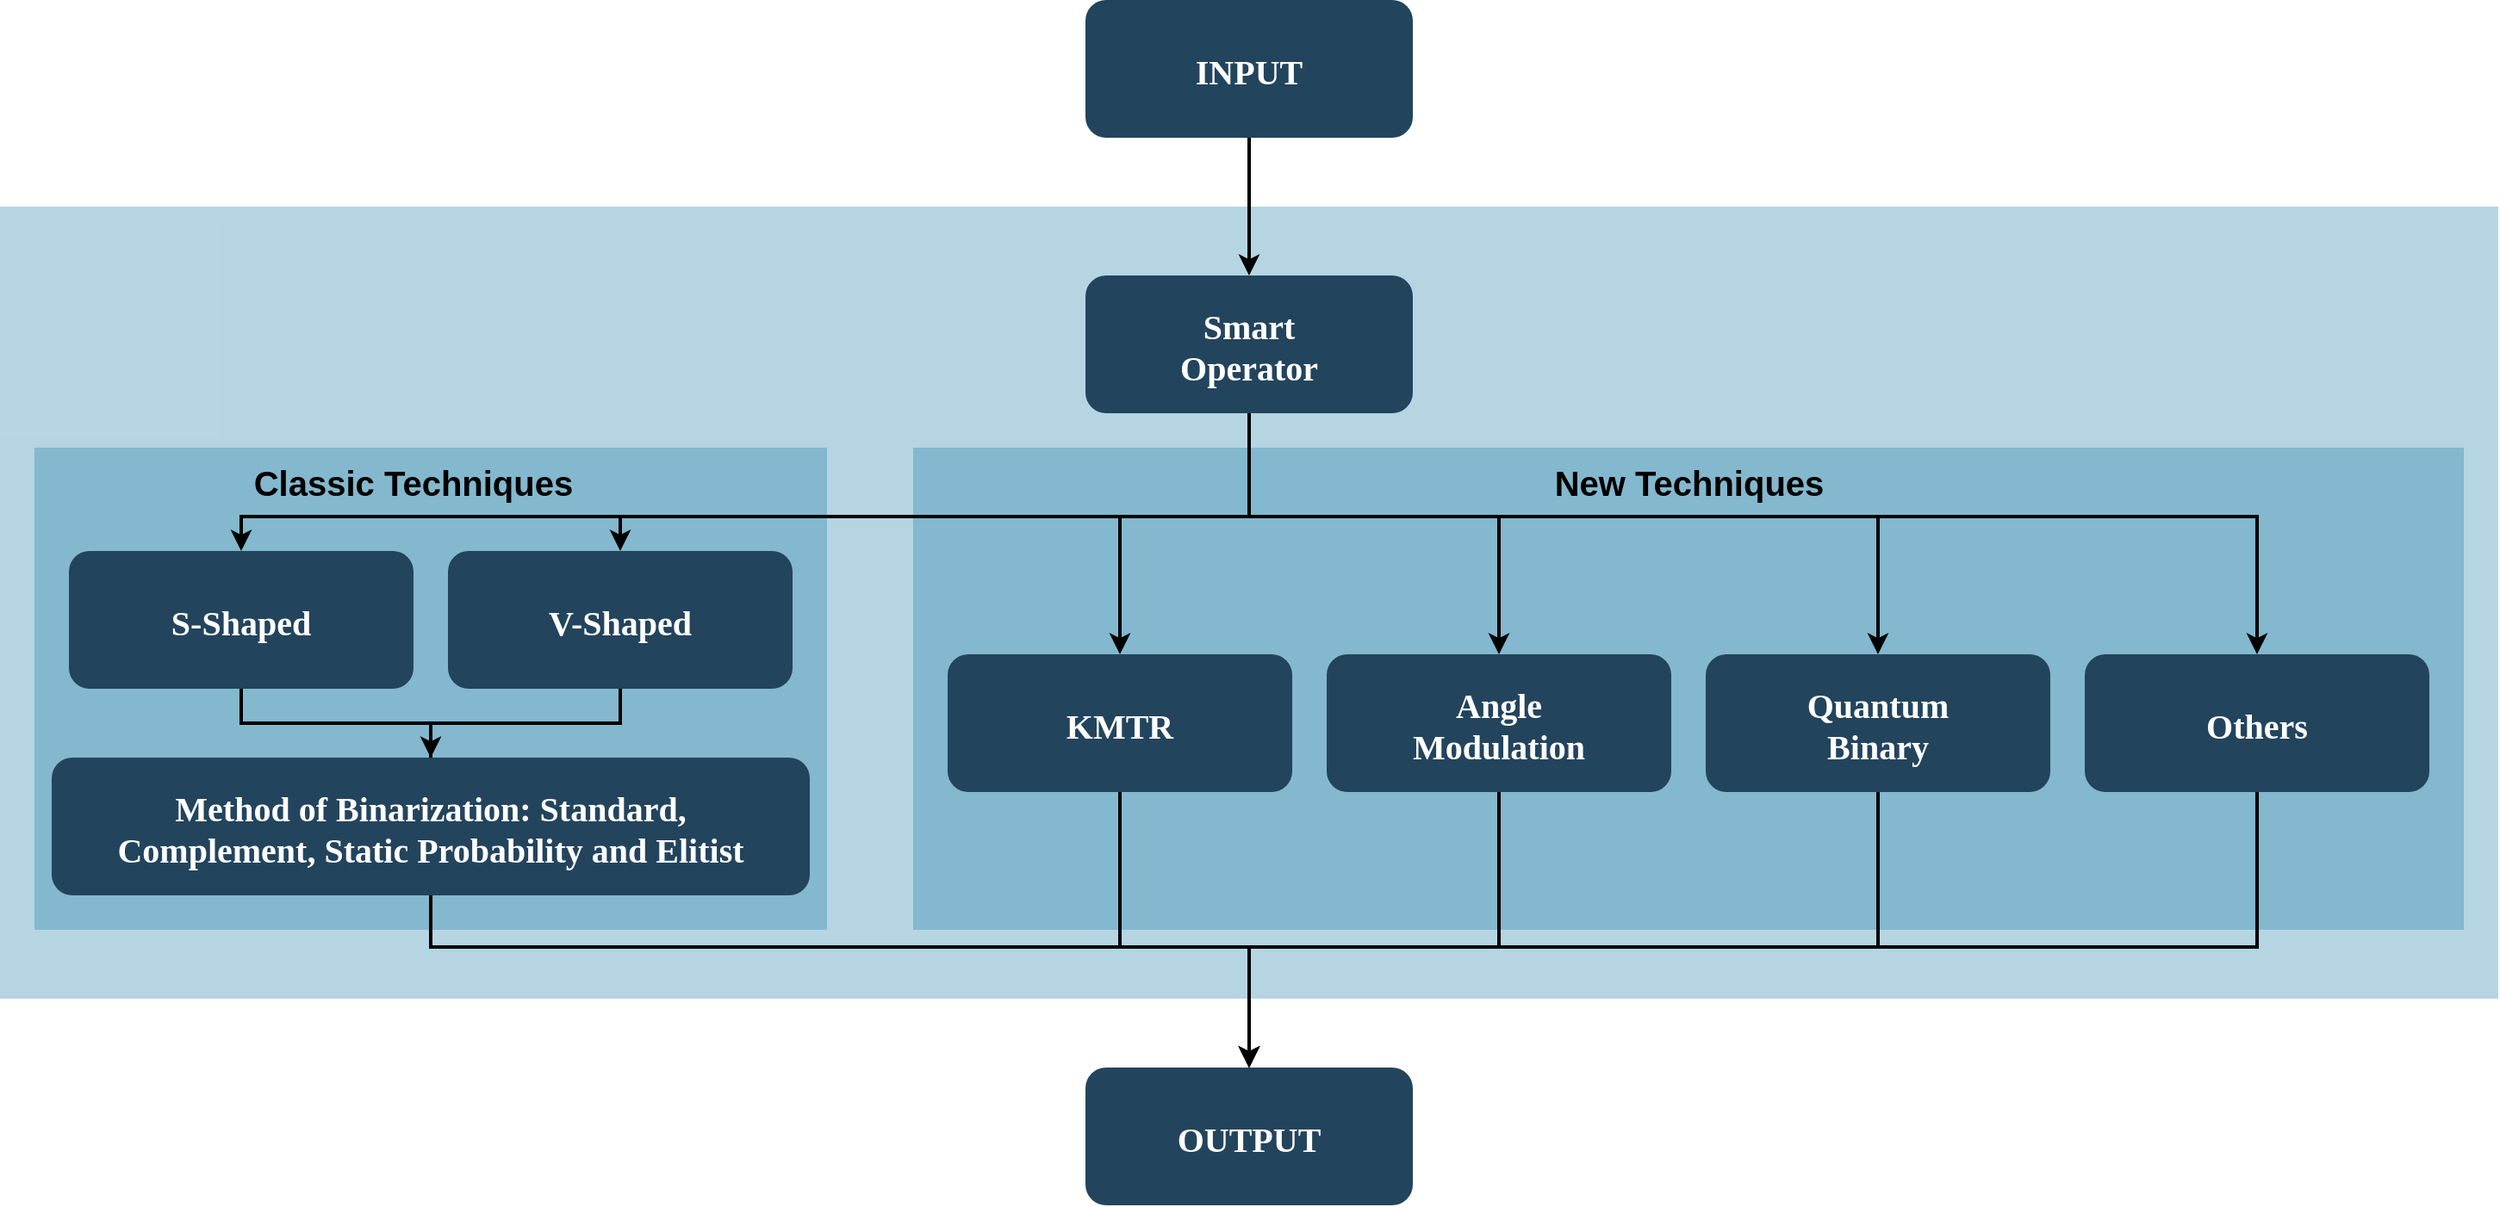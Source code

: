<mxfile version="14.5.3" type="github">
  <diagram name="Page-1" id="2c0d36ab-eaac-3732-788b-9136903baeff">
    <mxGraphModel dx="1422" dy="762" grid="1" gridSize="10" guides="1" tooltips="1" connect="1" arrows="1" fold="1" page="1" pageScale="1.5" pageWidth="1000" pageHeight="500" background="#ffffff" math="0" shadow="0">
      <root>
        <mxCell id="0" />
        <mxCell id="1" parent="0" />
        <mxCell id="wvX458b5Liu1xApsOVez-122" value="" style="group" parent="1" vertex="1" connectable="0">
          <mxGeometry x="25" y="25" width="1450" height="700" as="geometry" />
        </mxCell>
        <mxCell id="122" value="" style="fillColor=#10739E;strokeColor=none;opacity=30;" parent="wvX458b5Liu1xApsOVez-122" vertex="1">
          <mxGeometry y="120" width="1450" height="460" as="geometry" />
        </mxCell>
        <mxCell id="c1DR4I_trHWYi7E3A0Q3-134" value="" style="fillColor=#10739E;strokeColor=none;opacity=30;" parent="wvX458b5Liu1xApsOVez-122" vertex="1">
          <mxGeometry x="530" y="260" width="900" height="280" as="geometry" />
        </mxCell>
        <mxCell id="c1DR4I_trHWYi7E3A0Q3-132" value="" style="fillColor=#10739E;strokeColor=none;opacity=30;" parent="wvX458b5Liu1xApsOVez-122" vertex="1">
          <mxGeometry x="20" y="260" width="460" height="280" as="geometry" />
        </mxCell>
        <mxCell id="2" value="Smart &#xa;Operator" style="rounded=1;fillColor=#23445D;gradientColor=none;strokeColor=none;fontColor=#FFFFFF;fontStyle=1;fontFamily=Tahoma;fontSize=20;" parent="wvX458b5Liu1xApsOVez-122" vertex="1">
          <mxGeometry x="630" y="160" width="190" height="80" as="geometry" />
        </mxCell>
        <mxCell id="4" value="Others" style="rounded=1;fillColor=#23445D;gradientColor=none;strokeColor=none;fontColor=#FFFFFF;fontStyle=1;fontFamily=Tahoma;fontSize=20;" parent="wvX458b5Liu1xApsOVez-122" vertex="1">
          <mxGeometry x="1210" y="380" width="200" height="80" as="geometry" />
        </mxCell>
        <mxCell id="9" value="" style="edgeStyle=elbowEdgeStyle;elbow=vertical;strokeWidth=2;rounded=0" parent="wvX458b5Liu1xApsOVez-122" source="2" target="4" edge="1">
          <mxGeometry x="207" y="195.5" width="100" height="100" as="geometry">
            <mxPoint x="207" y="295.5" as="sourcePoint" />
            <mxPoint x="307" y="195.5" as="targetPoint" />
            <Array as="points">
              <mxPoint x="1050" y="300" />
            </Array>
          </mxGeometry>
        </mxCell>
        <mxCell id="10" value="KMTR" style="rounded=1;fillColor=#23445D;gradientColor=none;strokeColor=none;fontColor=#FFFFFF;fontStyle=1;fontFamily=Tahoma;fontSize=20;" parent="wvX458b5Liu1xApsOVez-122" vertex="1">
          <mxGeometry x="550" y="380" width="200" height="80" as="geometry" />
        </mxCell>
        <mxCell id="c1DR4I_trHWYi7E3A0Q3-128" style="edgeStyle=orthogonalEdgeStyle;rounded=0;orthogonalLoop=1;jettySize=auto;html=1;exitX=0.5;exitY=1;exitDx=0;exitDy=0;strokeWidth=2;" parent="wvX458b5Liu1xApsOVez-122" source="2" target="10" edge="1">
          <mxGeometry relative="1" as="geometry">
            <Array as="points">
              <mxPoint x="725" y="300" />
              <mxPoint x="650" y="300" />
            </Array>
          </mxGeometry>
        </mxCell>
        <mxCell id="12" value="V-Shaped" style="rounded=1;fillColor=#23445D;gradientColor=none;strokeColor=none;fontColor=#FFFFFF;fontStyle=1;fontFamily=Tahoma;fontSize=20;" parent="wvX458b5Liu1xApsOVez-122" vertex="1">
          <mxGeometry x="260" y="320" width="200" height="80" as="geometry" />
        </mxCell>
        <mxCell id="c1DR4I_trHWYi7E3A0Q3-143" style="edgeStyle=orthogonalEdgeStyle;rounded=0;orthogonalLoop=1;jettySize=auto;html=1;exitX=0.5;exitY=1;exitDx=0;exitDy=0;strokeWidth=2;" parent="wvX458b5Liu1xApsOVez-122" source="13" edge="1">
          <mxGeometry relative="1" as="geometry">
            <mxPoint x="250" y="460" as="targetPoint" />
            <Array as="points">
              <mxPoint x="140" y="420" />
              <mxPoint x="250" y="420" />
            </Array>
          </mxGeometry>
        </mxCell>
        <mxCell id="13" value="S-Shaped" style="rounded=1;fillColor=#23445D;gradientColor=none;strokeColor=none;fontColor=#FFFFFF;fontStyle=1;fontFamily=Tahoma;fontSize=20;" parent="wvX458b5Liu1xApsOVez-122" vertex="1">
          <mxGeometry x="40" y="320" width="200" height="80" as="geometry" />
        </mxCell>
        <mxCell id="59" value="" style="edgeStyle=elbowEdgeStyle;elbow=vertical;strokeWidth=2;rounded=0" parent="wvX458b5Liu1xApsOVez-122" source="2" target="12" edge="1">
          <mxGeometry x="217" y="205.5" width="100" height="100" as="geometry">
            <mxPoint x="732.0" y="255.5" as="sourcePoint" />
            <mxPoint x="1337.0" y="325.5" as="targetPoint" />
            <Array as="points">
              <mxPoint x="550" y="300" />
            </Array>
          </mxGeometry>
        </mxCell>
        <mxCell id="61" value="" style="edgeStyle=elbowEdgeStyle;elbow=vertical;strokeWidth=2;rounded=0" parent="wvX458b5Liu1xApsOVez-122" source="2" target="13" edge="1">
          <mxGeometry x="-153" y="115.5" width="100" height="100" as="geometry">
            <mxPoint x="-153" y="215.5" as="sourcePoint" />
            <mxPoint x="-53" y="115.5" as="targetPoint" />
            <Array as="points">
              <mxPoint x="430" y="300" />
            </Array>
          </mxGeometry>
        </mxCell>
        <mxCell id="c1DR4I_trHWYi7E3A0Q3-125" style="edgeStyle=orthogonalEdgeStyle;rounded=0;orthogonalLoop=1;jettySize=auto;html=1;exitX=0.5;exitY=1;exitDx=0;exitDy=0;strokeWidth=2;" parent="wvX458b5Liu1xApsOVez-122" source="c1DR4I_trHWYi7E3A0Q3-123" target="2" edge="1">
          <mxGeometry relative="1" as="geometry" />
        </mxCell>
        <mxCell id="c1DR4I_trHWYi7E3A0Q3-123" value="INPUT" style="rounded=1;fillColor=#23445D;gradientColor=none;strokeColor=none;fontColor=#FFFFFF;fontStyle=1;fontFamily=Tahoma;fontSize=20;" parent="wvX458b5Liu1xApsOVez-122" vertex="1">
          <mxGeometry x="630" width="190" height="80" as="geometry" />
        </mxCell>
        <mxCell id="c1DR4I_trHWYi7E3A0Q3-127" value="Angle &#xa;Modulation" style="rounded=1;fillColor=#23445D;gradientColor=none;strokeColor=none;fontColor=#FFFFFF;fontStyle=1;fontFamily=Tahoma;fontSize=20;" parent="wvX458b5Liu1xApsOVez-122" vertex="1">
          <mxGeometry x="770" y="380" width="200" height="80" as="geometry" />
        </mxCell>
        <mxCell id="c1DR4I_trHWYi7E3A0Q3-129" style="edgeStyle=orthogonalEdgeStyle;rounded=0;orthogonalLoop=1;jettySize=auto;html=1;exitX=0.5;exitY=1;exitDx=0;exitDy=0;entryX=0.5;entryY=0;entryDx=0;entryDy=0;strokeWidth=2;" parent="wvX458b5Liu1xApsOVez-122" source="2" target="c1DR4I_trHWYi7E3A0Q3-127" edge="1">
          <mxGeometry relative="1" as="geometry">
            <Array as="points">
              <mxPoint x="725" y="300" />
              <mxPoint x="870" y="300" />
            </Array>
          </mxGeometry>
        </mxCell>
        <mxCell id="c1DR4I_trHWYi7E3A0Q3-130" value="Quantum &#xa;Binary" style="rounded=1;fillColor=#23445D;gradientColor=none;strokeColor=none;fontColor=#FFFFFF;fontStyle=1;fontFamily=Tahoma;fontSize=20;" parent="wvX458b5Liu1xApsOVez-122" vertex="1">
          <mxGeometry x="990" y="380" width="200" height="80" as="geometry" />
        </mxCell>
        <mxCell id="c1DR4I_trHWYi7E3A0Q3-131" style="edgeStyle=orthogonalEdgeStyle;rounded=0;orthogonalLoop=1;jettySize=auto;html=1;exitX=0.5;exitY=1;exitDx=0;exitDy=0;entryX=0.5;entryY=0;entryDx=0;entryDy=0;strokeWidth=2;" parent="wvX458b5Liu1xApsOVez-122" source="2" target="c1DR4I_trHWYi7E3A0Q3-130" edge="1">
          <mxGeometry relative="1" as="geometry">
            <Array as="points">
              <mxPoint x="725" y="300" />
              <mxPoint x="1090" y="300" />
            </Array>
          </mxGeometry>
        </mxCell>
        <mxCell id="c1DR4I_trHWYi7E3A0Q3-133" value="Method of Binarization: Standard, &#xa;Complement, Static Probability and Elitist" style="rounded=1;fillColor=#23445D;gradientColor=none;strokeColor=none;fontColor=#FFFFFF;fontStyle=1;fontFamily=Tahoma;fontSize=20;" parent="wvX458b5Liu1xApsOVez-122" vertex="1">
          <mxGeometry x="30" y="440" width="440" height="80" as="geometry" />
        </mxCell>
        <mxCell id="c1DR4I_trHWYi7E3A0Q3-142" style="edgeStyle=orthogonalEdgeStyle;rounded=0;orthogonalLoop=1;jettySize=auto;html=1;exitX=0.5;exitY=1;exitDx=0;exitDy=0;strokeWidth=2;" parent="wvX458b5Liu1xApsOVez-122" source="12" target="c1DR4I_trHWYi7E3A0Q3-133" edge="1">
          <mxGeometry relative="1" as="geometry" />
        </mxCell>
        <mxCell id="c1DR4I_trHWYi7E3A0Q3-135" value="OUTPUT" style="rounded=1;fillColor=#23445D;gradientColor=none;strokeColor=none;fontColor=#FFFFFF;fontStyle=1;fontFamily=Tahoma;fontSize=20;" parent="wvX458b5Liu1xApsOVez-122" vertex="1">
          <mxGeometry x="630" y="620" width="190" height="80" as="geometry" />
        </mxCell>
        <mxCell id="c1DR4I_trHWYi7E3A0Q3-158" style="edgeStyle=orthogonalEdgeStyle;rounded=0;orthogonalLoop=1;jettySize=auto;html=1;exitX=0.5;exitY=1;exitDx=0;exitDy=0;entryX=0.5;entryY=0;entryDx=0;entryDy=0;strokeWidth=2;fontSize=20;" parent="wvX458b5Liu1xApsOVez-122" source="4" target="c1DR4I_trHWYi7E3A0Q3-135" edge="1">
          <mxGeometry relative="1" as="geometry">
            <Array as="points">
              <mxPoint x="1310" y="550" />
              <mxPoint x="725" y="550" />
            </Array>
          </mxGeometry>
        </mxCell>
        <mxCell id="c1DR4I_trHWYi7E3A0Q3-154" style="edgeStyle=orthogonalEdgeStyle;rounded=0;orthogonalLoop=1;jettySize=auto;html=1;exitX=0.5;exitY=1;exitDx=0;exitDy=0;entryX=0.5;entryY=0;entryDx=0;entryDy=0;strokeWidth=2;fontSize=20;" parent="wvX458b5Liu1xApsOVez-122" source="10" target="c1DR4I_trHWYi7E3A0Q3-135" edge="1">
          <mxGeometry relative="1" as="geometry">
            <Array as="points">
              <mxPoint x="650" y="550" />
              <mxPoint x="725" y="550" />
            </Array>
          </mxGeometry>
        </mxCell>
        <mxCell id="c1DR4I_trHWYi7E3A0Q3-149" value="Classic Techniques" style="rounded=0;fillColor=none;strokeColor=none;strokeWidth=1;fontSize=20;fontStyle=1;fontColor=#000000;labelBackgroundColor=none;labelBorderColor=none;whiteSpace=wrap;html=1;" parent="wvX458b5Liu1xApsOVez-122" vertex="1">
          <mxGeometry x="139" y="260" width="202" height="40" as="geometry" />
        </mxCell>
        <mxCell id="c1DR4I_trHWYi7E3A0Q3-150" value="New Techniques" style="rounded=0;fillColor=none;strokeColor=none;strokeWidth=1;fontSize=20;fontStyle=1;fontColor=#000000;labelBackgroundColor=none;labelBorderColor=none;whiteSpace=wrap;html=1;" parent="wvX458b5Liu1xApsOVez-122" vertex="1">
          <mxGeometry x="897.5" y="260" width="165" height="40" as="geometry" />
        </mxCell>
        <mxCell id="c1DR4I_trHWYi7E3A0Q3-156" style="edgeStyle=orthogonalEdgeStyle;rounded=0;orthogonalLoop=1;jettySize=auto;html=1;exitX=0.5;exitY=1;exitDx=0;exitDy=0;strokeWidth=2;fontSize=20;" parent="wvX458b5Liu1xApsOVez-122" source="c1DR4I_trHWYi7E3A0Q3-127" target="c1DR4I_trHWYi7E3A0Q3-135" edge="1">
          <mxGeometry relative="1" as="geometry">
            <Array as="points">
              <mxPoint x="870" y="550" />
              <mxPoint x="725" y="550" />
            </Array>
          </mxGeometry>
        </mxCell>
        <mxCell id="c1DR4I_trHWYi7E3A0Q3-157" style="edgeStyle=orthogonalEdgeStyle;rounded=0;orthogonalLoop=1;jettySize=auto;html=1;exitX=0.5;exitY=1;exitDx=0;exitDy=0;entryX=0.5;entryY=0;entryDx=0;entryDy=0;strokeWidth=2;fontSize=20;" parent="wvX458b5Liu1xApsOVez-122" source="c1DR4I_trHWYi7E3A0Q3-130" target="c1DR4I_trHWYi7E3A0Q3-135" edge="1">
          <mxGeometry relative="1" as="geometry">
            <Array as="points">
              <mxPoint x="1090" y="550" />
              <mxPoint x="725" y="550" />
            </Array>
          </mxGeometry>
        </mxCell>
        <mxCell id="c1DR4I_trHWYi7E3A0Q3-155" style="edgeStyle=orthogonalEdgeStyle;rounded=0;orthogonalLoop=1;jettySize=auto;html=1;exitX=0.5;exitY=1;exitDx=0;exitDy=0;entryX=0.5;entryY=0;entryDx=0;entryDy=0;strokeWidth=2;fontSize=20;" parent="wvX458b5Liu1xApsOVez-122" source="c1DR4I_trHWYi7E3A0Q3-133" target="c1DR4I_trHWYi7E3A0Q3-135" edge="1">
          <mxGeometry relative="1" as="geometry">
            <Array as="points">
              <mxPoint x="250" y="550" />
              <mxPoint x="725" y="550" />
            </Array>
          </mxGeometry>
        </mxCell>
      </root>
    </mxGraphModel>
  </diagram>
</mxfile>
